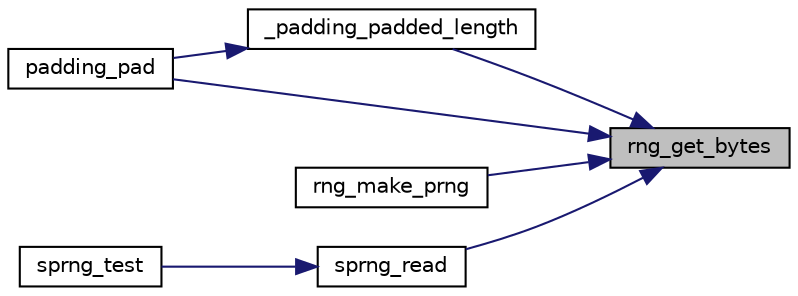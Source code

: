 digraph "rng_get_bytes"
{
 // LATEX_PDF_SIZE
  edge [fontname="Helvetica",fontsize="10",labelfontname="Helvetica",labelfontsize="10"];
  node [fontname="Helvetica",fontsize="10",shape=record];
  rankdir="RL";
  Node39 [label="rng_get_bytes",height=0.2,width=0.4,color="black", fillcolor="grey75", style="filled", fontcolor="black",tooltip="Read the system RNG."];
  Node39 -> Node40 [dir="back",color="midnightblue",fontsize="10",style="solid"];
  Node40 [label="_padding_padded_length",height=0.2,width=0.4,color="black", fillcolor="white", style="filled",URL="$padding__pad_8c.html#a3c21f068a2c5cddb668c007bff50b865",tooltip="Determine the to-be-padded length."];
  Node40 -> Node41 [dir="back",color="midnightblue",fontsize="10",style="solid"];
  Node41 [label="padding_pad",height=0.2,width=0.4,color="black", fillcolor="white", style="filled",URL="$padding__pad_8c.html#a8f102a5979403348430452eaf82bb878",tooltip="Add padding to data."];
  Node39 -> Node41 [dir="back",color="midnightblue",fontsize="10",style="solid"];
  Node39 -> Node42 [dir="back",color="midnightblue",fontsize="10",style="solid"];
  Node42 [label="rng_make_prng",height=0.2,width=0.4,color="black", fillcolor="white", style="filled",URL="$rng__make__prng_8c.html#a97e605483ea5f5f9ea4067dafae5801b",tooltip="Create a PRNG from a RNG."];
  Node39 -> Node43 [dir="back",color="midnightblue",fontsize="10",style="solid"];
  Node43 [label="sprng_read",height=0.2,width=0.4,color="black", fillcolor="white", style="filled",URL="$sprng_8c.html#aa1d27aff270d1c3257568390ca7ead5a",tooltip="Read from the PRNG."];
  Node43 -> Node44 [dir="back",color="midnightblue",fontsize="10",style="solid"];
  Node44 [label="sprng_test",height=0.2,width=0.4,color="black", fillcolor="white", style="filled",URL="$sprng_8c.html#ac44fd3f790e155219847fd31d6389836",tooltip="PRNG self-test."];
}
